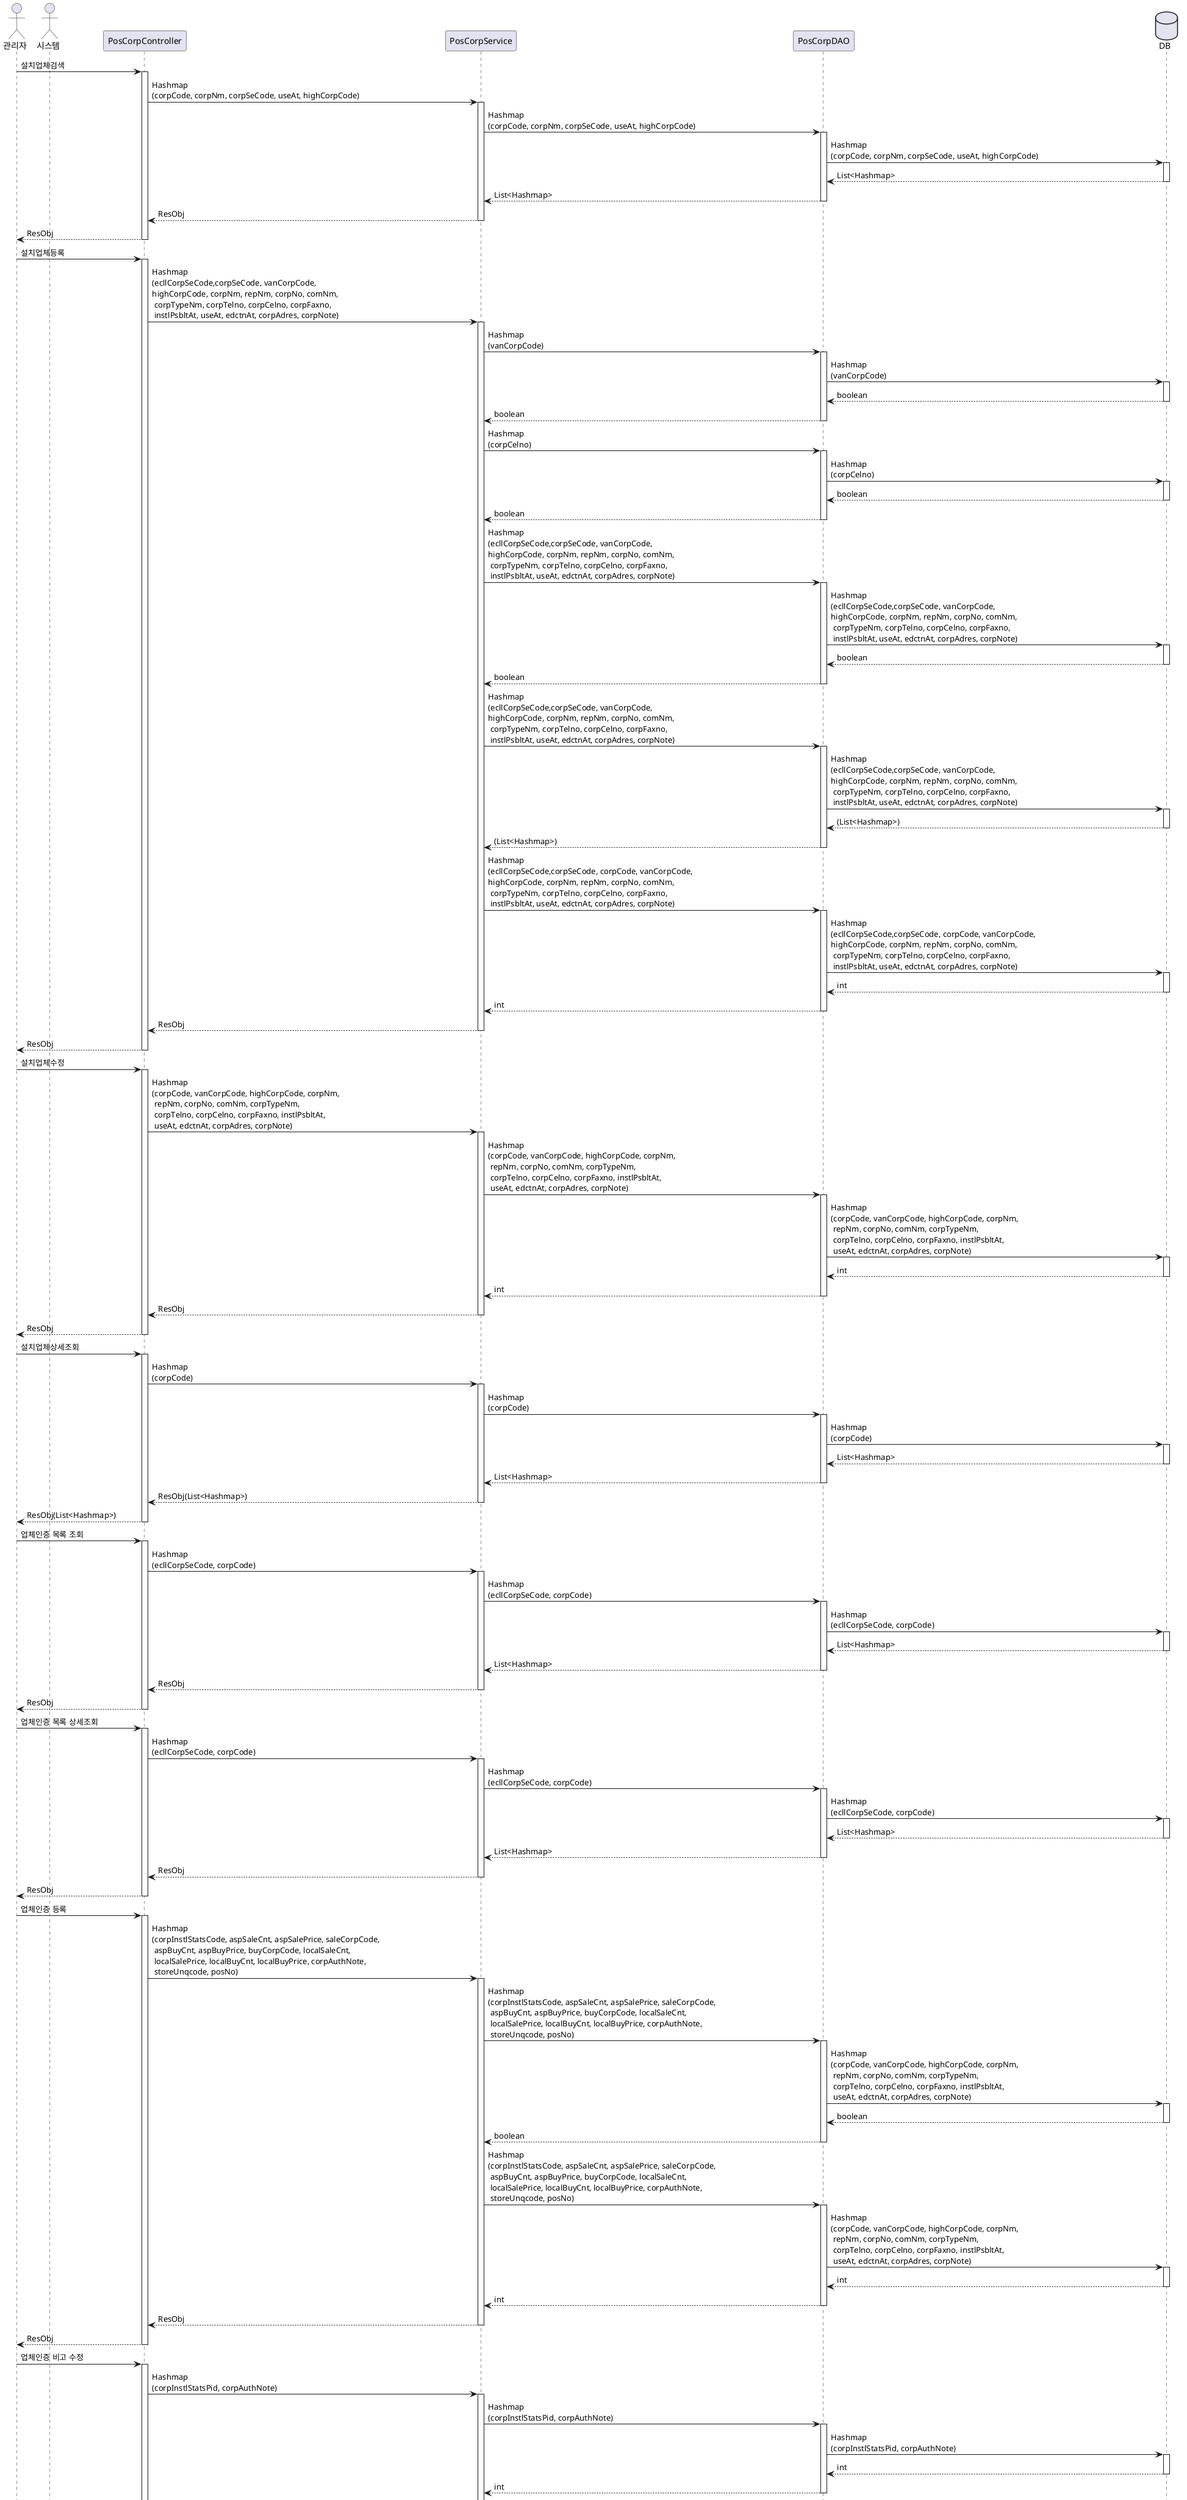 @startuml Sample Sequence

actor "관리자" as user
actor "시스템" as system
participant "PosCorpController" as controller
participant "PosCorpService" as service
participant "PosCorpDAO" as dao
database "DB" as db

' API1
user -> controller : 설치업체검색
activate controller
controller -> service : Hashmap\n(corpCode, corpNm, corpSeCode, useAt, highCorpCode)
activate service
service -> dao: Hashmap\n(corpCode, corpNm, corpSeCode, useAt, highCorpCode)
activate dao
dao -> db: Hashmap\n(corpCode, corpNm, corpSeCode, useAt, highCorpCode)
activate db
dao <-- db: List<Hashmap>
deactivate db
service <-- dao: List<Hashmap>
deactivate dao

controller <-- service: ResObj
deactivate service
user <-- controller: ResObj
deactivate controller

' API2
user -> controller : 설치업체등록
activate controller
controller -> service : Hashmap\n(ecllCorpSeCode,corpSeCode, vanCorpCode, \nhighCorpCode, corpNm, repNm, corpNo, comNm,\n corpTypeNm, corpTelno, corpCelno, corpFaxno,\n instlPsbltAt, useAt, edctnAt, corpAdres, corpNote)
activate service
service -> dao: Hashmap\n(vanCorpCode)
activate dao
dao -> db: Hashmap\n(vanCorpCode)
activate db
dao <-- db: boolean
deactivate db
service <-- dao: boolean
deactivate dao

service -> dao: Hashmap\n(corpCelno)
activate dao
dao -> db: Hashmap\n(corpCelno)
activate db
dao <-- db: boolean
deactivate db
service <-- dao: boolean
deactivate dao

service -> dao: Hashmap\n(ecllCorpSeCode,corpSeCode, vanCorpCode, \nhighCorpCode, corpNm, repNm, corpNo, comNm,\n corpTypeNm, corpTelno, corpCelno, corpFaxno,\n instlPsbltAt, useAt, edctnAt, corpAdres, corpNote)
activate dao
dao -> db: Hashmap\n(ecllCorpSeCode,corpSeCode, vanCorpCode, \nhighCorpCode, corpNm, repNm, corpNo, comNm,\n corpTypeNm, corpTelno, corpCelno, corpFaxno,\n instlPsbltAt, useAt, edctnAt, corpAdres, corpNote)
activate db
dao <-- db: boolean
deactivate db
service <-- dao: boolean
deactivate dao

service -> dao: Hashmap\n(ecllCorpSeCode,corpSeCode, vanCorpCode, \nhighCorpCode, corpNm, repNm, corpNo, comNm,\n corpTypeNm, corpTelno, corpCelno, corpFaxno,\n instlPsbltAt, useAt, edctnAt, corpAdres, corpNote)
activate dao
dao -> db: Hashmap\n(ecllCorpSeCode,corpSeCode, vanCorpCode, \nhighCorpCode, corpNm, repNm, corpNo, comNm,\n corpTypeNm, corpTelno, corpCelno, corpFaxno,\n instlPsbltAt, useAt, edctnAt, corpAdres, corpNote)
activate db
dao <-- db: (List<Hashmap>)
deactivate db
service <-- dao: (List<Hashmap>)
deactivate dao

service -> dao: Hashmap\n(ecllCorpSeCode,corpSeCode, corpCode, vanCorpCode, \nhighCorpCode, corpNm, repNm, corpNo, comNm,\n corpTypeNm, corpTelno, corpCelno, corpFaxno,\n instlPsbltAt, useAt, edctnAt, corpAdres, corpNote)
activate dao
dao -> db: Hashmap\n(ecllCorpSeCode,corpSeCode, corpCode, vanCorpCode, \nhighCorpCode, corpNm, repNm, corpNo, comNm,\n corpTypeNm, corpTelno, corpCelno, corpFaxno,\n instlPsbltAt, useAt, edctnAt, corpAdres, corpNote)
activate db
dao <-- db: int
deactivate db
service <-- dao: int
deactivate dao

controller <-- service: ResObj
deactivate service
user <-- controller: ResObj
deactivate controller

' API3
user -> controller : 설치업체수정
activate controller
controller -> service : Hashmap\n(corpCode, vanCorpCode, highCorpCode, corpNm,\n repNm, corpNo, comNm, corpTypeNm,\n corpTelno, corpCelno, corpFaxno, instlPsbltAt,\n useAt, edctnAt, corpAdres, corpNote)
activate service
service -> dao: Hashmap\n(corpCode, vanCorpCode, highCorpCode, corpNm,\n repNm, corpNo, comNm, corpTypeNm,\n corpTelno, corpCelno, corpFaxno, instlPsbltAt,\n useAt, edctnAt, corpAdres, corpNote)
activate dao
dao -> db: Hashmap\n(corpCode, vanCorpCode, highCorpCode, corpNm,\n repNm, corpNo, comNm, corpTypeNm,\n corpTelno, corpCelno, corpFaxno, instlPsbltAt,\n useAt, edctnAt, corpAdres, corpNote)
activate db
dao <-- db: int
deactivate db
service <-- dao: int
deactivate dao

controller <-- service: ResObj
deactivate service
user <-- controller: ResObj
deactivate controller

' API4
user -> controller : 설치업체상세조회
activate controller
controller -> service : Hashmap\n(corpCode)
activate service
service -> dao: Hashmap\n(corpCode)
activate dao
dao -> db: Hashmap\n(corpCode)
activate db
dao <-- db: List<Hashmap>
deactivate db
service <-- dao: List<Hashmap>
deactivate dao

controller <-- service: ResObj(List<Hashmap>)
deactivate service
user <-- controller: ResObj(List<Hashmap>)
deactivate controller

' API5
user -> controller : 업체인증 목록 조회
activate controller
controller -> service : Hashmap\n(ecllCorpSeCode, corpCode)
activate service
service -> dao: Hashmap\n(ecllCorpSeCode, corpCode)
activate dao
dao -> db: Hashmap\n(ecllCorpSeCode, corpCode)
activate db
dao <-- db: List<Hashmap>
deactivate db
service <-- dao: List<Hashmap>
deactivate dao

controller <-- service: ResObj
deactivate service
user <-- controller: ResObj
deactivate controller

' API6
user -> controller : 업체인증 목록 상세조회
activate controller
controller -> service : Hashmap\n(ecllCorpSeCode, corpCode)
activate service
service -> dao: Hashmap\n(ecllCorpSeCode, corpCode)
activate dao
dao -> db: Hashmap\n(ecllCorpSeCode, corpCode)
activate db
dao <-- db: List<Hashmap>
deactivate db
service <-- dao: List<Hashmap>
deactivate dao

controller <-- service: ResObj
deactivate service
user <-- controller: ResObj
deactivate controller

' API7
user -> controller : 업체인증 등록
activate controller
controller -> service : Hashmap\n(corpInstlStatsCode, aspSaleCnt, aspSalePrice, saleCorpCode,\n aspBuyCnt, aspBuyPrice, buyCorpCode, localSaleCnt,\n localSalePrice, localBuyCnt, localBuyPrice, corpAuthNote,\n storeUnqcode, posNo)
activate service
service -> dao: Hashmap\n(corpInstlStatsCode, aspSaleCnt, aspSalePrice, saleCorpCode,\n aspBuyCnt, aspBuyPrice, buyCorpCode, localSaleCnt,\n localSalePrice, localBuyCnt, localBuyPrice, corpAuthNote,\n storeUnqcode, posNo)
activate dao
dao -> db: Hashmap\n(corpCode, vanCorpCode, highCorpCode, corpNm,\n repNm, corpNo, comNm, corpTypeNm,\n corpTelno, corpCelno, corpFaxno, instlPsbltAt,\n useAt, edctnAt, corpAdres, corpNote)
activate db
dao <-- db: boolean
deactivate db
service <-- dao: boolean
deactivate dao

service -> dao: Hashmap\n(corpInstlStatsCode, aspSaleCnt, aspSalePrice, saleCorpCode,\n aspBuyCnt, aspBuyPrice, buyCorpCode, localSaleCnt,\n localSalePrice, localBuyCnt, localBuyPrice, corpAuthNote,\n storeUnqcode, posNo)
activate dao
dao -> db: Hashmap\n(corpCode, vanCorpCode, highCorpCode, corpNm,\n repNm, corpNo, comNm, corpTypeNm,\n corpTelno, corpCelno, corpFaxno, instlPsbltAt,\n useAt, edctnAt, corpAdres, corpNote)
activate db
dao <-- db: int
deactivate db
service <-- dao: int
deactivate dao

controller <-- service: ResObj
deactivate service
user <-- controller: ResObj
deactivate controller

' API8
user -> controller : 업체인증 비고 수정
activate controller
controller -> service : Hashmap\n(corpInstlStatsPid, corpAuthNote)
activate service
service -> dao: Hashmap\n(corpInstlStatsPid, corpAuthNote)
activate dao
dao -> db: Hashmap\n(corpInstlStatsPid, corpAuthNote)
activate db
dao <-- db: int
deactivate db
service <-- dao: int
deactivate dao

controller <-- service: ResObj(List<Hashmap>)
deactivate service
user <-- controller: ResObj(List<Hashmap>)
deactivate controller


' API9
user -> controller : 월단위 인증 건수 검색
activate controller
controller -> service : Hashmap\n(corpCode, corpNm, corpSeCode, useAt, highCorpCode,\n corpNo, monthRegiSeCode, highCorpSeCode)
activate service
service -> dao: Hashmap\n(corpCode, corpNm, corpSeCode, useAt, highCorpCode,\n corpNo, monthRegiSeCode, highCorpSeCode)
activate dao
dao -> db: Hashmap\n(corpCode, corpNm, corpSeCode, useAt, highCorpCode,\n corpNo, monthRegiSeCode, highCorpSeCode)
activate db
dao <-- db: List<Hashmap>
deactivate db
service <-- dao: List<Hashmap>
deactivate dao

controller <-- service: ResObj(List<Hashmap>)
deactivate service
user <-- controller: ResObj(List<Hashmap>)
deactivate controller

' API10
user -> controller : 월단위 인증 건수 등록
activate controller
controller -> service : Hashmap\n(ecllCorpSeCode, highCorpCode, highCorpNm, lowCorpCode,\n lowCorpNmmonthCrtfCnt, monthCrtfLocalCnt, monthCrtfPrice, \n monthCrtfLocalPrice)
activate service
service -> dao: Hashmap\n(ecllCorpSeCode, highCorpCode, highCorpNm, lowCorpCode,\n lowCorpNmmonthCrtfCnt, monthCrtfLocalCnt, monthCrtfPrice, \n monthCrtfLocalPrice, updater)
activate dao
dao -> db: Hashmap\n(ecllCorpSeCode, highCorpCode, highCorpNm, lowCorpCode,\n lowCorpNmmonthCrtfCnt, monthCrtfLocalCnt, monthCrtfPrice, \n monthCrtfLocalPrice, updater, mnthlCrtfSeCode)
activate db
dao <-- db: int
deactivate db
service <-- dao: int
deactivate dao

controller <-- service: ResObj()
deactivate service
user <-- controller: ResObj()
deactivate controller


' ===================================관리업체인증현황===================================
' API11
 user -> controller : 관리업체 인증 현황 검색
 activate controller
 controller -> service : Hashmap\n(startDe, endDe, limit, ecllCorpSeCode,\n corpSeCode, corpCode,  corpNm, highCorpCode)
 activate service
 service -> dao: Hashmap\n(startDe, endDe, limit, ecllCorpSeCode,\n corpSeCode, corpCode,  corpNm, highCorpCode)
 activate dao
 dao -> db: Hashmap\n(startDe, endDe, limit, ecllCorpSeCode,\n corpSeCode, corpCode,  corpNm, highCorpCode)
 activate db
 dao <-- db: List<Hashmap>
 deactivate db
 service <-- dao: List<Hashmap>
 deactivate dao

 controller <-- service: ResObj()
 deactivate service
 user <-- controller: ResObj()
 deactivate controller

' API12
  user -> controller : 관리업체 인증 현황 상세조회
  activate controller
  controller -> service : Hashmap\n(ecllCorpSeCode, corpCode)
  activate service
  service -> dao: Hashmap\n(ecllCorpSeCode, corpCode)
  activate dao
  dao -> db: Hashmap\n(ecllCorpSeCode, corpCode)
  activate db
  dao <-- db: List<Hashmap>
  deactivate db
  service <-- dao: List<Hashmap>
  deactivate dao

  controller <-- service: ResObj()
  deactivate service
  user <-- controller: ResObj()
  deactivate controller

  ' API13
  user -> controller : 총판대리점 포스사용현황 조회
  activate controller
  controller -> service : Hashmap\n(highCorpCode, corpCode, corpNm)
  activate service
  service -> dao: Hashmap\n(highCorpCode, corpCode, corpNm)
  activate dao
  dao -> db: Hashmap\n(highCorpCode, corpCode, corpNm)
  activate db
  dao <-- db: List<Hashmap>
  deactivate db
  service <-- dao: List<Hashmap>
  deactivate dao

  controller <-- service: ResObj
  deactivate service
  user <-- controller: ResObj
  deactivate controller

  ' API14
  user -> controller : 총판대리점 포스사용현황 상세조회
  activate controller
  controller -> service : Hashmap\n(corpCode, searchStoreSeCode, licenceSeCode)
  activate service
  service -> dao: Hashmap\n(corpCode)
  activate dao
  dao -> db: Hashmap\n(corpCode)
  activate db
  dao <-- db: List<Hashmap>
  deactivate db
  service <-- dao: List<Hashmap>
  deactivate dao

  controller <-- service: ResObj
  deactivate service
  user <-- controller: ResObj
  deactivate controller

    ' API14
    user -> controller : 설치의뢰 매장 등록 (신규등록)
    activate controller
    controller -> service : Hashmap\n(storeUnqcode, fchqCode, posPid, fchqNm, storeNm, posNo,\n mgmtCorpCode, instlCorpCode)
    activate service
    service -> dao: Hashmap\n(storeUnqcode, fchqCode, posPid, fchqNm, storeNm, posNo,\n mgmtCorpCode, instlCorpCode)
    activate dao
    dao -> db: Hashmap\n(storeUnqcode, fchqCode, posPid, fchqNm, storeNm, posNo,\n mgmtCorpCode, instlCorpCode)
    activate db
    dao <-- db: String
    deactivate db
    service <-- dao: String
    deactivate dao

    service -> dao: Hashmap\n(storeUnqcode, fchqCode, posPid, fchqNm, storeNm, posNo,\n mgmtCorpCode, instlCorpCode)
    activate dao
    dao -> db: Hashmap\n(storeUnqcode, fchqCode, posPid, fchqNm, storeNm, posNo,\n mgmtCorpCode, instlCorpCode)
    activate db
    dao <-- db: String
    deactivate db
    service <-- dao: String
    deactivate dao

    service -> dao: Hashmap\n(storeUnqcode, fchqCode, posPid, fchqNm, storeNm, posNo,\n mgmtCorpCode, instlCorpCode, mgmtCorpNm, instlCorpNm)
    activate dao
    dao -> db: Hashmap\n(storeUnqcode, fchqCode, posPid, fchqNm, storeNm, posNo,\n mgmtCorpCode, instlCorpCode, mgmtCorpNm, instlCorpNm)
    activate db
    dao <-- db: int
    deactivate db
    service <-- dao: int
    deactivate dao

    controller <-- service: ResObj
    deactivate service
    user <-- controller: ResObj
    deactivate controller

  ' API14
  user -> controller : 설치의뢰 매장 등록 (재설치)
  activate controller
  controller -> service : Hashmap\n(storeUnqcode, posNo, instlCode, instlCorpCode, instlCorpNm, instlNote)
  activate service
  service -> dao: Hashmap\n(storeUnqcode, posNo, instlCode, instlCorpCode, instlCorpNm, instlNote)
  activate dao
  dao -> db: Hashmap\n(storeUnqcode, posNo, instlCode, instlCorpCode, instlCorpNm, instlNote)
  activate db
  dao <-- db: Hashmap\n(corpInstlPid, posPid, storePid, fchqCode, fchqNm, storeUnqcode, storeNm,\n posNo, mgmtCorpCode, mgmtCorpNm, instlCorpCode, instlCorpNm, instlRqstDt\n, instlRqstStaffNm, instlRqstStaffId, instlDt, instlStaffNm, instlStaffId,\n instlSttCode, instlCode, instlNote, instlOdrCnt, creator, createdAt, updater, updatedAt)
  deactivate db
  service <-- dao: Hashmap\n(corpInstlPid, posPid, storePid, fchqCode, fchqNm, storeUnqcode, storeNm,\n posNo, mgmtCorpCode, mgmtCorpNm, instlCorpCode, instlCorpNm, instlRqstDt\n, instlRqstStaffNm, instlRqstStaffId, instlDt, instlStaffNm, instlStaffId,\n instlSttCode, instlCode, instlNote, instlOdrCnt, creator, createdAt, updater, updatedAt)
  deactivate dao

  service -> dao: Hashmap\n(corpInstlPid, posPid, storePid, fchqCode, fchqNm, storeUnqcode, storeNm,\n posNo, mgmtCorpCode, mgmtCorpNm, instlCorpCode, instlCorpNm, instlRqstDt\n, instlRqstStaffNm, instlRqstStaffId, instlDt, instlStaffNm, instlStaffId,\n instlSttCode, instlCode, instlNote, instlOdrCnt, creator, createdAt, updater, updatedAt)
  activate dao
  dao -> db: Hashmap\n(corpInstlPid, posPid, storePid, fchqCode, fchqNm, storeUnqcode, storeNm,\n posNo, mgmtCorpCode, mgmtCorpNm, instlCorpCode, instlCorpNm, instlRqstDt\n, instlRqstStaffNm, instlRqstStaffId, instlDt, instlStaffNm, instlStaffId,\n instlSttCode, instlCode, instlNote, instlOdrCnt, creator, createdAt, updater, updatedAt)
  activate db
  dao <-- db: int
  deactivate db
  service <-- dao: int
  deactivate dao

  controller <-- service: ResObj
  deactivate service
  user <-- controller: ResObj
  deactivate controller

  ' API15
  user -> controller : 설치의뢰 매장 설치 확인
  activate controller
  controller -> service : Hashmap\n(storeUnqcode, posNo)
  activate service
  service -> dao: Hashmap\n(storeUnqcode, posNo)
  activate dao
  dao -> db: Hashmap\n(storeUnqcode, posNo)
  activate db
  dao <-- db: HashMap
  deactivate db
  service <-- dao: HashMap
  deactivate dao

  service -> dao: Hashmap\n(storeUnqcode, posNo)
  activate dao
  dao -> db: Hashmap\n(storeUnqcode, posNo)
  activate db
  dao <-- db: List<Hashmap>
  deactivate db
  service <-- dao: List<Hashmap>
  deactivate dao

  service -> dao: Hashmap\n(Hashmap\n(fchqCode fchqNm, storeUnqcode, storeNm, mgmtCorpNm, mgmtCorpCode,\n installCorpCode, installCorpNm, corpSeCode, instlSttCode, instlCode,\n limit, startDe, endDe))
  activate dao
  dao -> db: Hashmap\n(Hashmap\n(fchqCode fchqNm, storeUnqcode, storeNm, mgmtCorpNm, mgmtCorpCode,\n installCorpCode, installCorpNm, corpSeCode, instlSttCode, instlCode,\n limit, startDe, endDe))
  activate db
  dao <-- db: List<Hashmap>
  deactivate db
  service <-- dao: List<Hashmap>
  deactivate dao

  service -> dao: Hashmap\n(Hashmap\n(fchqCode fchqNm, storeUnqcode, storeNm, mgmtCorpNm, mgmtCorpCode,\n installCorpCode, installCorpNm, corpSeCode, instlSttCode, instlCode,\n limit, startDe, endDe))
  activate dao
  dao -> db: Hashmap\n(Hashmap\n(fchqCode fchqNm, storeUnqcode, storeNm, mgmtCorpNm, mgmtCorpCode,\n installCorpCode, installCorpNm, corpSeCode, instlSttCode, instlCode,\n limit, startDe, endDe))
  activate db
  dao <-- db: List<Hashmap>
  deactivate db
  service <-- dao: List<Hashmap>
  deactivate dao

  controller <-- service: ResObj(List<Hashmap>)
  deactivate service
  user <-- controller: ResObj(List<Hashmap>)
  deactivate controller

  ' API16
  user -> controller : 설치의뢰 매장 검색
  activate controller
  controller -> service : Hashmap\n(fchqCode, fchqNm, storeCode, storeNm, \nmgmtCorpNm, installCorpNm, sttCode, instlCode, limit)
  activate service
  service -> dao: Hashmap\n(fchqCode, fchqNm, storeCode, storeNm, \nmgmtCorpNm, installCorpNm, sttCode, instlCode, limit)
  activate dao
  dao -> db: Hashmap\n(fchqCode, fchqNm, storeCode, storeNm, \nmgmtCorpNm, installCorpNm, sttCode, instlCode, limit)
  activate db
  dao <-- db: (List<Hashmap>)
  deactivate db
  service <-- dao: (List<Hashmap>)
  deactivate dao

  controller <-- service: ResObj
  deactivate service
  user <-- controller: ResObj
  deactivate controller

  ' API17
  user -> controller : 설치 요청 현황 검색
  activate controller
  controller -> service : Hashmap\n(fchqCode fchqNm, storeUnqcode, storeNm, mgmtCorpNm, mgmtCorpCode,\n installCorpCode, installCorpNm, corpSeCode, instlSttCode, instlCode,\n limit, startDe, endDe)
  activate service
  service -> dao: Hashmap\n(fchqCode fchqNm, storeUnqcode, storeNm, mgmtCorpNm, mgmtCorpCode,\n installCorpCode, installCorpNm, corpSeCode, instlSttCode, instlCode,\n limit, startDe, endDe)
  activate dao
  dao -> db: Hashmap\n(fchqCode fchqNm, storeUnqcode, storeNm, mgmtCorpNm, mgmtCorpCode,\n installCorpCode, installCorpNm, corpSeCode, instlSttCode, instlCode,\n limit, startDe, endDe)
  activate db
  dao <-- db: (List<Hashmap>)
  deactivate db
  service <-- dao: (List<Hashmap>)
  deactivate dao

  controller <-- service: ResObj
  deactivate service
  user <-- controller: ResObj
  deactivate controller

  ' API18
  user -> controller : 포스 별 상세 설치 현황조회
  activate controller
  controller -> service : Hashmap\n(storeUnqcode, posNo)
  activate service
  service -> dao: Hashmap\n(storeUnqcode, posNo)
  activate dao
  dao -> db: Hashmap\n(storeUnqcode, posNo)
  activate db
  dao <-- db: (List<Hashmap>)
  deactivate db
  service <-- dao: (List<Hashmap>)
  deactivate dao

  controller <-- service: ResObj(List<Hashmap>)
  deactivate service
  user <-- controller: ResObj(List<Hashmap>)
  deactivate controller

  ' API19
  user -> controller : 설치 업체 현황 검색
  activate controller
  controller -> service : Hashmap\n(startDe, endDe, corpCode, corpNm, corpSeCode, useAt)
  activate service
  service -> dao: Hashmap\n(startDe, endDe, corpCode, corpNm, corpSeCode, useAt)
  activate dao
  dao -> db: Hashmap\n(startDe, endDe, corpCode, corpNm, corpSeCode, useAt)
  activate db
  dao <-- db: (List<Hashmap>)
  deactivate db
  service <-- dao: (List<Hashmap>)
  deactivate dao

  controller <-- service: ResObj(List<Hashmap>)
  deactivate service
  user <-- controller: ResObj(List<Hashmap>)
  deactivate controller

  ' API20
  user -> controller : 설치 업체 인증이력 상세조회
  activate controller
  controller -> service : Hashmap\n(startDe, endDe, corpCode, ecllCorpSeCode)
  activate service
  service -> dao: Hashmap\n(startDe, endDe, corpCode, ecllCorpSeCode)
  activate dao
  dao -> db: Hashmap\n(startDe, endDe, corpCode, ecllCorpSeCode)
  activate db
  dao <-- db: (List<Hashmap>)
  deactivate db
  service <-- dao: (List<Hashmap>)
  deactivate dao

  controller <-- service: ResObj(List<Hashmap>)
  deactivate service
  user <-- controller: ResObj(List<Hashmap>)
  deactivate controller

  ' API21
  user -> controller : 설치 업체 운영매장 조회
  activate controller
  controller -> service : Hashmap\n(startDe, endDe, corpCode)
  activate service
  service -> dao:  Hashmap\n(startDe, endDe, corpCode)
  activate dao
  dao -> db:  Hashmap\n(startDe, endDe, corpCode)
  activate db
  dao <-- db: (List<Hashmap>)
  deactivate db
  service <-- dao: (List<Hashmap>)
  deactivate dao

  controller <-- service: ResObj(List<Hashmap>)
  deactivate service
  user <-- controller: ResObj(List<Hashmap>)
  deactivate controller

  ' API22
  user -> controller : 설치 업체 설치 현황 검색
  activate controller
  controller -> service
  activate service
  service -> dao
  activate dao
  dao -> db:
  activate db
  dao <-- db: (List<Hashmap>)
  deactivate db
  service <-- dao: (List<Hashmap>)
  deactivate dao

  controller <-- service: ResObj(List<Hashmap>)
  deactivate service
  user <-- controller: ResObj(List<Hashmap>)
  deactivate controller

  ' API23
  user -> controller : 설치 업체 설치 현황 상세조회
  activate controller
  controller -> service : Hashmap\n(startDe, endDe, corpCode)
  activate service
  service -> dao:  Hashmap\n(selectSeCode, corpCode)
  activate dao
  dao -> db:  Hashmap\n(selectSeCode, corpCode)
  activate db
  dao <-- db: (List<Hashmap>)
  deactivate db
  service <-- dao: (List<Hashmap>)
  deactivate dao

  controller <-- service: ResObj(List<Hashmap>)
  deactivate service
  user <-- controller: ResObj(List<Hashmap>)
  deactivate controller

  ' API24
  user -> controller : 이출 관리 매장 조회
  activate controller
  controller -> service : Hashmap\n(corpCode)
  activate service
  service -> dao: Hashmap\n(corpCode)
  activate dao
  dao -> db: Hashmap\n(corpCode)
  activate db
  dao <-- db: (List<Hashmap>)
  deactivate db
  service <-- dao: (List<Hashmap>)
  deactivate dao

  controller <-- service: ResObj
  deactivate service
  user <-- controller: ResObj
  deactivate controller

  ' API25
  user -> controller : 이출 신청
  activate controller
  controller -> service : Hashmap\n(storeUnqcode, fchqCode, fchqNm, storeNm,\n toTrnsfCorpCode, toTrnsfCorpNm, \ntoTrnsfStaffNm, trnsfHighCorpCode, trnsfHighCorpNm,\n fromTrnsfCorpCode, fromTrnsfCorpNm)
  activate service
  service -> dao: Hashmap\n(storeUnqcode, fchqCode, fchqNm, storeNm,\n toTrnsfCorpCode, toTrnsfCorpNm, \ntoTrnsfStaffNm, trnsfHighCorpCode, trnsfHighCorpNm,\n fromTrnsfCorpCode, fromTrnsfCorpNm)
  activate dao
  dao -> db: String(toTrnsfCorpCode)
  activate db
  dao <-- db: boolean
  deactivate db
  service <-- dao: boolean
  deactivate dao

  service -> dao: String(fromTrnsfCorpCode)
  activate dao
  dao -> db: String(fromTrnsfCorpCode)
  activate db
  dao <-- db: boolean
  deactivate db
  service <-- dao: boolean
  deactivate dao

  service -> dao: String(storeUnqcode)
  activate dao
  dao -> db: String(storeUnqcode)
  activate db
  dao <-- db: boolean
  deactivate db
  service <-- dao: boolean
  deactivate dao

  service -> dao: Hashmap\n(storeUnqcode, fchqCode, fchqNm, storeNm,\n toTrnsfCorpCode, toTrnsfCorpNm, \ntoTrnsfStaffNm, trnsfHighCorpCode, trnsfHighCorpNm,\n fromTrnsfCorpCode, fromTrnsfCorpNm)
  activate dao
  dao -> db: Hashmap\n(storeUnqcode, fchqCode, fchqNm, storeNm,\n toTrnsfCorpCode, toTrnsfCorpNm, \ntoTrnsfStaffNm, trnsfHighCorpCode, trnsfHighCorpNm,\n fromTrnsfCorpCode, fromTrnsfCorpNm)
  activate db
  dao <-- db: int
  deactivate db
  service <-- dao: int
  deactivate dao

  controller <-- service: ResObj
  deactivate service
  user <-- controller: ResObj
  deactivate controller

  ' API26
  user -> controller : 이출 신청 내역 조회
  activate controller
  controller -> service : Hashmap\n(corpCode, sttCode)
  activate service
  service -> dao: Hashmap\n(corpCode, sttCode)
  activate dao
  dao -> db: Hashmap\n(corpCode, sttCode)
  activate db
  dao <-- db: (List<Hashmap>)
  deactivate db
  service <-- dao: (List<Hashmap>)
  deactivate dao

  controller <-- service: ResObj
  deactivate service
  user <-- controller: ResObj
  deactivate controller

  ' API27
  user -> controller : 이출 신청 매장 조회
  activate controller
  controller -> service : Hashmap\n(highCorpCode)
  activate service
  service -> dao: Hashmap\n(highCorpCode)
  activate dao
  dao -> db: Hashmap\n(highCorpCode)
  activate db
  dao <-- db: List<Hashmap>
  deactivate db
  service <-- dao: List<Hashmap>
  deactivate dao

  service -> dao: Hashmap\n(highCorpCode)
  activate dao
  dao -> db: Hashmap\n(highCorpCode)
  activate db
  dao <-- db: List<Hashmap>
  deactivate db
  service <-- dao: List<Hashmap>
  deactivate dao

  controller <-- service: ResObj(List<Hashmap>)
  deactivate service
  user <-- controller: ResObj(List<Hashmap>)
  deactivate controller

  ' API28
  user -> controller : 이관 확인 매장 조회
  activate controller
  controller -> service : Hashmap\n(corpCode)
  activate service
  service -> dao: Hashmap\n(corpCode)
  activate dao
  dao -> db: Hashmap\n(corpCode)
  activate db
  dao <-- db: List<Hashmap>
  deactivate db
  service <-- dao: List<Hashmap>
  deactivate dao

  service -> dao: Hashmap\n(corpCode)
  activate dao
  dao -> db: Hashmap\n(corpCode)
  activate db
  dao <-- db: List<Hashmap>
  deactivate db
  service <-- dao: List<Hashmap>
  deactivate dao

  controller <-- service: ResObj(List<Hashmap>)
  deactivate service
  user <-- controller: ResObj(List<Hashmap>)
  deactivate controller

  ' API29
  user -> controller : 이관 확인
  activate controller
  controller -> service : Hashmap\n(storeUnqcode,fchqCode, toTrnsfCorpCode, trnsfHighCorpCode, fromTrnsfCorpCode)
  activate service
  service -> dao: Hashmap\n(storeUnqcode,fchqCode, toTrnsfCorpCode, trnsfHighCorpCode, fromTrnsfCorpCode)
  activate dao
  dao -> db: Hashmap\n(storeUnqcode,fchqCode, toTrnsfCorpCode, trnsfHighCorpCode, fromTrnsfCorpCode)
  activate db
  dao <-- db: boolean
  deactivate db
  service <-- dao: boolean
  deactivate dao

  service -> dao: Hashmap\n(storeUnqcode,fchqCode, toTrnsfCorpCode, trnsfHighCorpCode, fromTrnsfCorpCode)
  activate dao
  dao -> db: Hashmap\n(storeUnqcode,fchqCode, toTrnsfCorpCode, trnsfHighCorpCode, fromTrnsfCorpCode)
  activate db
  dao <-- db: int
  deactivate db
  service <-- dao: int
  deactivate dao

  controller <-- service: ResObj()
  deactivate service
  user <-- controller: ResObj()
  deactivate controller

  ' API30
  user -> controller : 이입 확인
  activate controller
  controller -> service : Hashmap\n(storeUnqcode,fchqCode, toTrnsfCorpCode, trnsfHighCorpCode, fromTrnsfCorpCode)
  activate service
  service -> dao: Hashmap\n(storeUnqcode,fchqCode, toTrnsfCorpCode, trnsfHighCorpCode, fromTrnsfCorpCode)
  activate dao
  dao -> db: Hashmap\n(storeUnqcode,fchqCode, toTrnsfCorpCode, trnsfHighCorpCode, fromTrnsfCorpCode)
  activate db
  dao <-- db: boolean
  deactivate db
  service <-- dao: boolean
  deactivate dao

  service -> dao: Hashmap\n(storeUnqcode,fchqCode, toTrnsfCorpCode, trnsfHighCorpCode, fromTrnsfCorpCode)
  activate dao
  dao -> db: Hashmap\n(storeUnqcode,fchqCode, toTrnsfCorpCode, trnsfHighCorpCode, fromTrnsfCorpCode)
  activate db
  dao <-- db: (List<Hashmap>)
  deactivate db
  service <-- dao: (List<Hashmap>)
  deactivate dao

  service -> dao: Hashmap\n(corpInstlStatsCode, saleCorpCode, buyCorpCode, \ncorpAuthNote, storeUnqcode, posNo, creator, updater)
  activate dao
  dao -> db: Hashmap\n(corpInstlStatsCode, saleCorpCode, buyCorpCode, \ncorpAuthNote, storeUnqcode, posNo, creator, updater)
  activate db
  dao <-- db: boolean
  deactivate db
  service <-- dao: boolean
  deactivate dao

  service -> dao: Hashmap\n(storeUnqcode,fchqCode, toTrnsfCorpCode, trnsfHighCorpCode, fromTrnsfCorpCode)
  activate dao
  dao -> db: Hashmap\n(storeUnqcode,fchqCode, toTrnsfCorpCode, trnsfHighCorpCode, fromTrnsfCorpCode)
  activate db
  dao <-- db: int
  deactivate db
  service <-- dao: int
  deactivate dao

  service -> dao: Hashmap\n(storeUnqcode,fchqCode, toTrnsfCorpCode, trnsfHighCorpCode, fromTrnsfCorpCode)
  activate dao
  dao -> db: Hashmap\n(storeUnqcode,fchqCode, toTrnsfCorpCode, trnsfHighCorpCode, fromTrnsfCorpCode)
  activate db
  dao <-- db: int
  deactivate db
  service <-- dao: int
  deactivate dao

  controller <-- service: ResObj()
  deactivate service
  user <-- controller: ResObj()
  deactivate controller

   ' API31
  user -> controller : 이관 취소
  activate controller
  controller -> service : Hashmap\n(storeUnqcode,fchqCode,toTrnsfCorpCode,trnsfHighCorpCode,fromTrnsfCorpCode)
  activate service
  service -> dao: Hashmap\n(storeUnqcode,fchqCode,toTrnsfCorpCode,trnsfHighCorpCode,fromTrnsfCorpCode)
  activate dao
  dao -> db: Hashmap\n(storeUnqcode,fchqCode, toTrnsfCorpCode, trnsfHighCorpCode, fromTrnsfCorpCode)
  activate db
  dao <-- db: boolean
  deactivate db
  service <-- dao: boolean
  deactivate dao

  service -> dao: Hashmap\n(storeUnqcode,fchqCode,toTrnsfCorpCode,trnsfHighCorpCode,fromTrnsfCorpCode)
  activate dao
  dao -> db: Hashmap\n(storeUnqcode,fchqCode,toTrnsfCorpCode,trnsfHighCorpCode,fromTrnsfCorpCode)
  activate db
  dao <-- db: int
  deactivate db
  service <-- dao: int
  deactivate dao

  controller <-- service: ResObj()
  deactivate service
  user <-- controller: ResObj()
  deactivate controller

  ' API32
  user -> controller : 이입 취소
  activate controller
  controller -> service : Hashmap\n(storeUnqcode,fchqCode,toTrnsfCorpCode,trnsfHighCorpCode,fromTrnsfCorpCode)
  activate service
  service -> dao: Hashmap\n(storeUnqcode,fchqCode,toTrnsfCorpCode,trnsfHighCorpCode,fromTrnsfCorpCode)
  activate dao
  dao -> db: Hashmap\n(storeUnqcode,fchqCode, toTrnsfCorpCode, trnsfHighCorpCode, fromTrnsfCorpCode)
  activate db
  dao <-- db: boolean
  deactivate db
  service <-- dao: boolean
  deactivate dao

  service -> dao: Hashmap\n(storeUnqcode,fchqCode,toTrnsfCorpCode,trnsfHighCorpCode,fromTrnsfCorpCode)
  activate dao
  dao -> db: Hashmap\n(storeUnqcode,fchqCode,toTrnsfCorpCode,trnsfHighCorpCode,fromTrnsfCorpCode)
  activate db
  dao <-- db: int
  deactivate db
  service <-- dao: int
  deactivate dao

  controller <-- service: ResObj()
  deactivate service
  user <-- controller: ResObj()
  deactivate controller

  system -> service : 월인증 등록 배치 서비스
  activate service
  service -> dao: String\n(ecllCorpSeCode)
  activate dao
  dao -> db: String\n(ecllCorpSeCode)
  activate db
  dao <-- db: (List<Hashmap>)
  deactivate db
  service <-- dao: (List<Hashmap>)
  deactivate dao

  service -> dao: String\n(ecllCorpSeCode)
  activate dao
  dao -> db: String\n(ecllCorpSeCode)
  activate db
  dao <-- db: (List<Hashmap>)
  deactivate db
  service <-- dao: (List<Hashmap>)
  deactivate dao

  service -> dao: List<Hashmap>\n(ecllCorpSeCode, corpCode, highCorpCode, aspMnthlCrtfCnt, \n aspMnthlCrtfPrice, localMnthlCrtfCnt, localMnthlCrtfPrice)
  activate dao
  dao -> db: List<Hashmap>\n(ecllCorpSeCode, corpCode, highCorpCode, aspMnthlCrtfCnt, \n aspMnthlCrtfPrice, localMnthlCrtfCnt, localMnthlCrtfPrice)
  activate db
  dao <-- db: int
  deactivate db
  service <-- dao: int
  deactivate dao
  deactivate service


@enduml